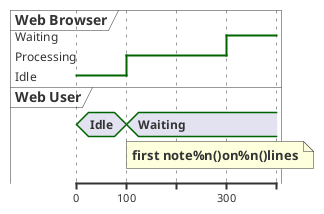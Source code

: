 {
  "sha1": "meejodfp9zvi0kd5pzicxxvkq98qbx7",
  "insertion": {
    "when": "2024-06-03T18:59:35.146Z",
    "url": "http://forum.plantuml.net/6877/timing-diagram-feature-request-for-adding-notes",
    "user": "plantuml@gmail.com"
  }
}
@startuml
robust "Web Browser" as WB
concise "Web User" as WU

@0
WU is Idle
WB is Idle

@100
'WU is Waiting : THIS TEXT SHOULD SHOW IN A NOTE ABOVE THE MIDDLE of the < Waiting > - bar
WU is Waiting
WB is Processing
note bottom of WU : first note%n()on%n()lines
/'WU note THIS TEXT SHOULD SHOW ABOVE THE STATE CHANGE AT T=100 AND COULD EXPLAIN WHY THE STATE CHANGED'/

@300
WB is Waiting
@enduml
